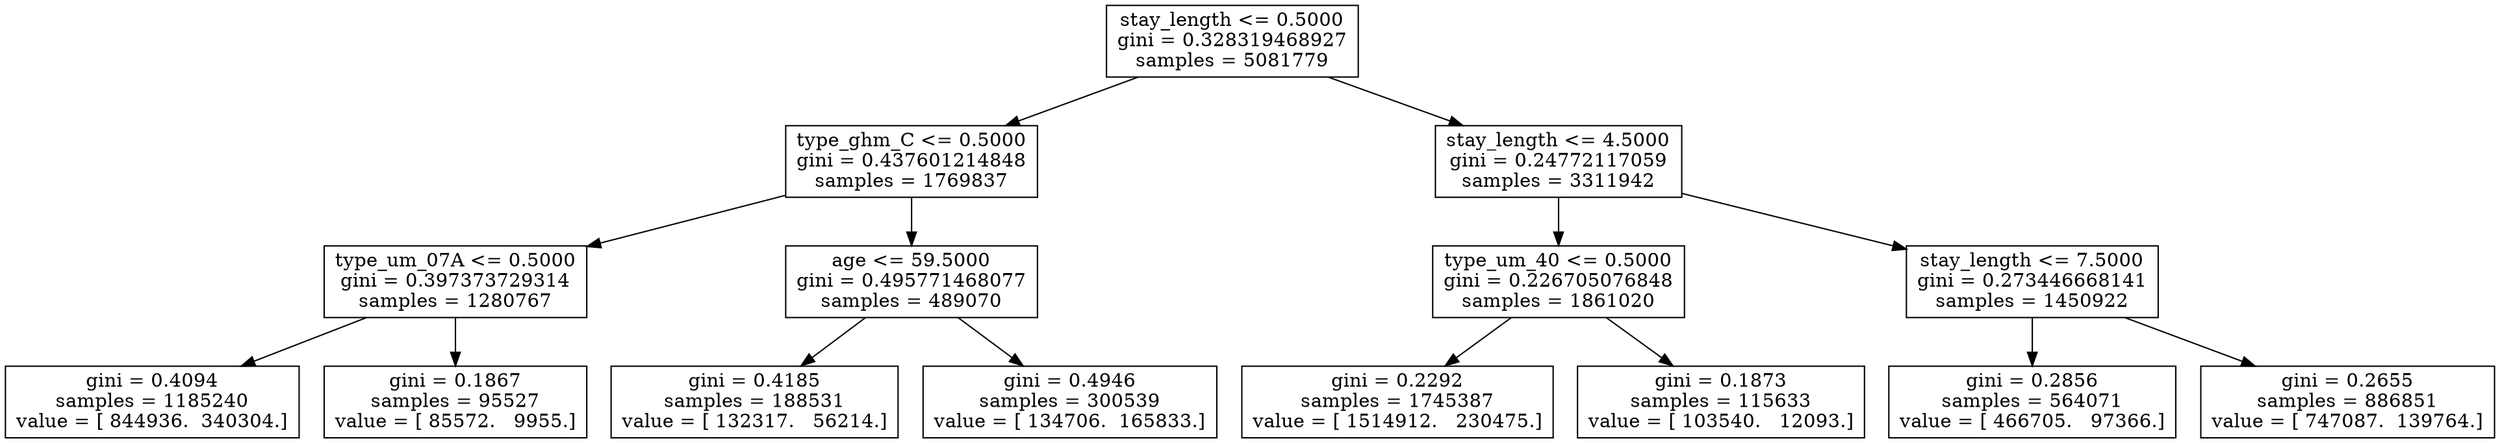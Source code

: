 digraph Tree {
0 [label="stay_length <= 0.5000\ngini = 0.328319468927\nsamples = 5081779", shape="box"] ;
1 [label="type_ghm_C <= 0.5000\ngini = 0.437601214848\nsamples = 1769837", shape="box"] ;
0 -> 1 ;
2 [label="type_um_07A <= 0.5000\ngini = 0.397373729314\nsamples = 1280767", shape="box"] ;
1 -> 2 ;
3 [label="gini = 0.4094\nsamples = 1185240\nvalue = [ 844936.  340304.]", shape="box"] ;
2 -> 3 ;
4 [label="gini = 0.1867\nsamples = 95527\nvalue = [ 85572.   9955.]", shape="box"] ;
2 -> 4 ;
5 [label="age <= 59.5000\ngini = 0.495771468077\nsamples = 489070", shape="box"] ;
1 -> 5 ;
6 [label="gini = 0.4185\nsamples = 188531\nvalue = [ 132317.   56214.]", shape="box"] ;
5 -> 6 ;
7 [label="gini = 0.4946\nsamples = 300539\nvalue = [ 134706.  165833.]", shape="box"] ;
5 -> 7 ;
8 [label="stay_length <= 4.5000\ngini = 0.24772117059\nsamples = 3311942", shape="box"] ;
0 -> 8 ;
9 [label="type_um_40 <= 0.5000\ngini = 0.226705076848\nsamples = 1861020", shape="box"] ;
8 -> 9 ;
10 [label="gini = 0.2292\nsamples = 1745387\nvalue = [ 1514912.   230475.]", shape="box"] ;
9 -> 10 ;
11 [label="gini = 0.1873\nsamples = 115633\nvalue = [ 103540.   12093.]", shape="box"] ;
9 -> 11 ;
12 [label="stay_length <= 7.5000\ngini = 0.273446668141\nsamples = 1450922", shape="box"] ;
8 -> 12 ;
13 [label="gini = 0.2856\nsamples = 564071\nvalue = [ 466705.   97366.]", shape="box"] ;
12 -> 13 ;
14 [label="gini = 0.2655\nsamples = 886851\nvalue = [ 747087.  139764.]", shape="box"] ;
12 -> 14 ;
}